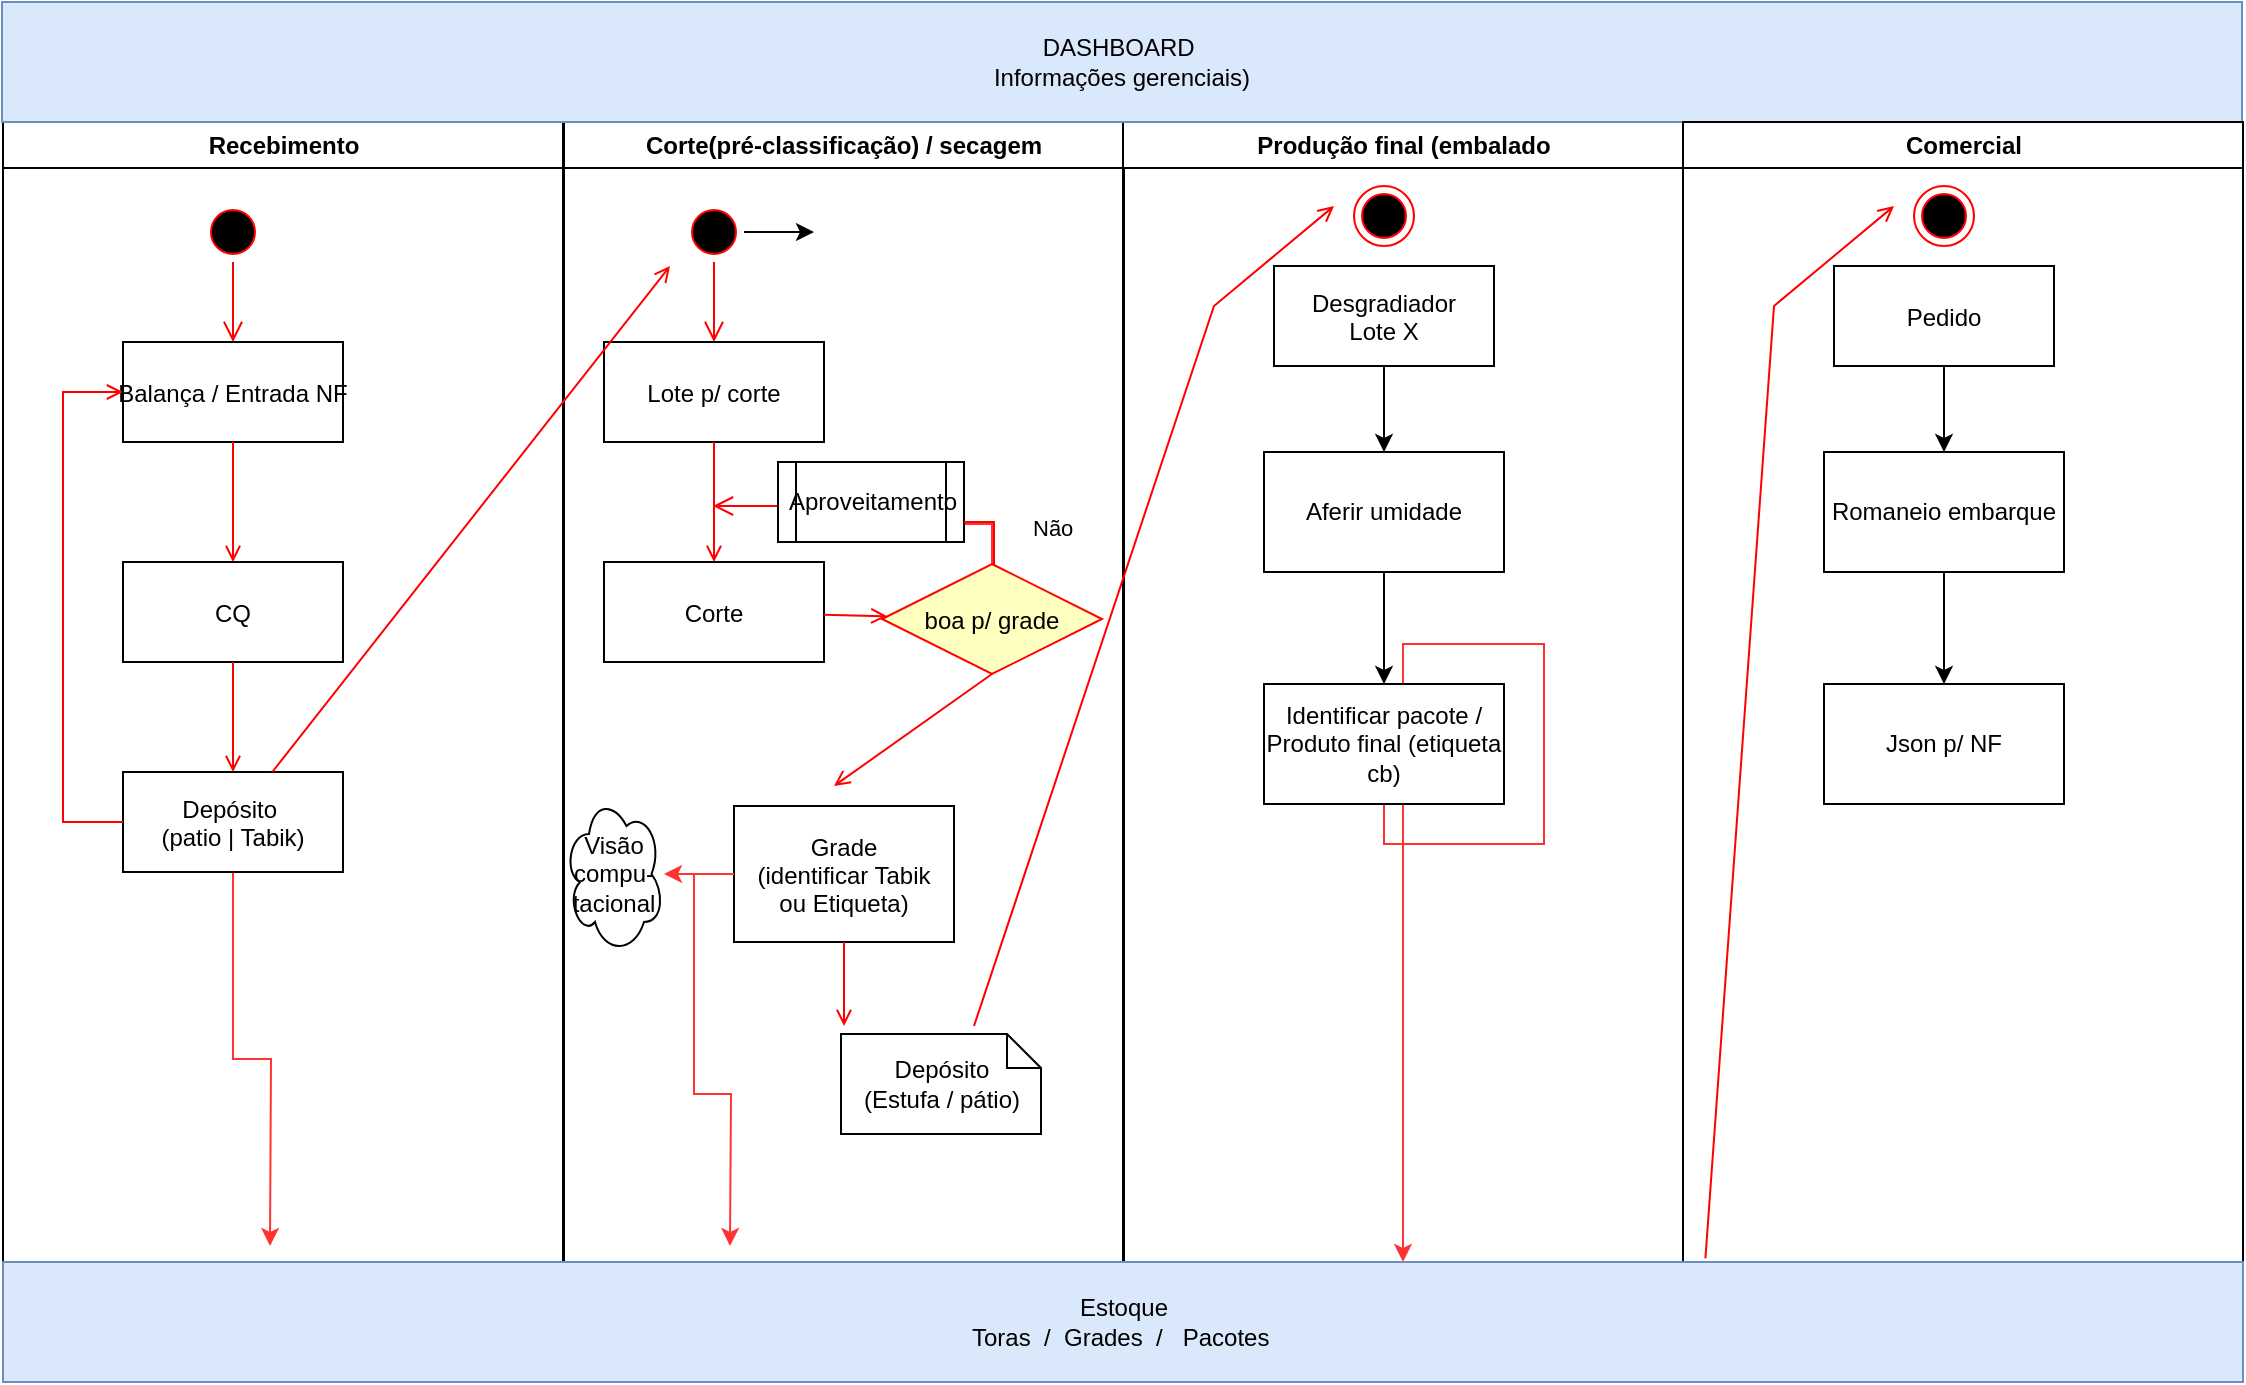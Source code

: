 <mxfile version="14.8.1" type="github">
  <diagram name="Page-1" id="e7e014a7-5840-1c2e-5031-d8a46d1fe8dd">
    <mxGraphModel dx="1014" dy="545" grid="1" gridSize="10" guides="1" tooltips="1" connect="1" arrows="1" fold="1" page="1" pageScale="1" pageWidth="1169" pageHeight="826" background="none" math="0" shadow="0">
      <root>
        <mxCell id="0" />
        <mxCell id="1" parent="0" />
        <mxCell id="2" value="Recebimento" style="swimlane;whiteSpace=wrap" parent="1" vertex="1">
          <mxGeometry x="36.5" y="128" width="280" height="570" as="geometry" />
        </mxCell>
        <mxCell id="5" value="" style="ellipse;shape=startState;fillColor=#000000;strokeColor=#ff0000;" parent="2" vertex="1">
          <mxGeometry x="100" y="40" width="30" height="30" as="geometry" />
        </mxCell>
        <mxCell id="6" value="" style="edgeStyle=elbowEdgeStyle;elbow=horizontal;verticalAlign=bottom;endArrow=open;endSize=8;strokeColor=#FF0000;endFill=1;rounded=0" parent="2" source="5" target="7" edge="1">
          <mxGeometry x="100" y="40" as="geometry">
            <mxPoint x="115" y="110" as="targetPoint" />
          </mxGeometry>
        </mxCell>
        <mxCell id="7" value="Balança / Entrada NF" style="" parent="2" vertex="1">
          <mxGeometry x="60" y="110" width="110" height="50" as="geometry" />
        </mxCell>
        <mxCell id="8" value="CQ" style="" parent="2" vertex="1">
          <mxGeometry x="60" y="220" width="110" height="50" as="geometry" />
        </mxCell>
        <mxCell id="9" value="" style="endArrow=open;strokeColor=#FF0000;endFill=1;rounded=0" parent="2" source="7" target="8" edge="1">
          <mxGeometry relative="1" as="geometry" />
        </mxCell>
        <mxCell id="lAZd5NCJZbFxyWjqJA0O-63" style="edgeStyle=orthogonalEdgeStyle;rounded=0;orthogonalLoop=1;jettySize=auto;html=1;strokeColor=#FF3333;" edge="1" parent="2" source="10">
          <mxGeometry relative="1" as="geometry">
            <mxPoint x="133.5" y="562" as="targetPoint" />
          </mxGeometry>
        </mxCell>
        <mxCell id="10" value="Depósito &#xa;(patio | Tabik)" style="" parent="2" vertex="1">
          <mxGeometry x="60" y="325" width="110" height="50" as="geometry" />
        </mxCell>
        <mxCell id="11" value="" style="endArrow=open;strokeColor=#FF0000;endFill=1;rounded=0" parent="2" source="8" target="10" edge="1">
          <mxGeometry relative="1" as="geometry" />
        </mxCell>
        <mxCell id="12" value="" style="edgeStyle=elbowEdgeStyle;elbow=horizontal;strokeColor=#FF0000;endArrow=open;endFill=1;rounded=0" parent="2" source="10" target="7" edge="1">
          <mxGeometry width="100" height="100" relative="1" as="geometry">
            <mxPoint x="160" y="290" as="sourcePoint" />
            <mxPoint x="260" y="190" as="targetPoint" />
            <Array as="points">
              <mxPoint x="30" y="250" />
            </Array>
          </mxGeometry>
        </mxCell>
        <mxCell id="3" value="Corte(pré-classificação) / secagem" style="swimlane;whiteSpace=wrap" parent="1" vertex="1">
          <mxGeometry x="317" y="128" width="280" height="570" as="geometry" />
        </mxCell>
        <mxCell id="lAZd5NCJZbFxyWjqJA0O-42" value="" style="edgeStyle=orthogonalEdgeStyle;rounded=0;orthogonalLoop=1;jettySize=auto;html=1;" edge="1" parent="3" source="13">
          <mxGeometry relative="1" as="geometry">
            <mxPoint x="125" y="55" as="targetPoint" />
          </mxGeometry>
        </mxCell>
        <mxCell id="13" value="" style="ellipse;shape=startState;fillColor=#000000;strokeColor=#ff0000;" parent="3" vertex="1">
          <mxGeometry x="60" y="40" width="30" height="30" as="geometry" />
        </mxCell>
        <mxCell id="14" value="" style="edgeStyle=elbowEdgeStyle;elbow=horizontal;verticalAlign=bottom;endArrow=open;endSize=8;strokeColor=#FF0000;endFill=1;rounded=0" parent="3" source="13" target="15" edge="1">
          <mxGeometry x="40" y="20" as="geometry">
            <mxPoint x="55" y="90" as="targetPoint" />
          </mxGeometry>
        </mxCell>
        <mxCell id="15" value="Lote p/ corte" style="" parent="3" vertex="1">
          <mxGeometry x="20" y="110" width="110" height="50" as="geometry" />
        </mxCell>
        <mxCell id="16" value="Corte" style="" parent="3" vertex="1">
          <mxGeometry x="20" y="220" width="110" height="50" as="geometry" />
        </mxCell>
        <mxCell id="17" value="" style="endArrow=open;strokeColor=#FF0000;endFill=1;rounded=0" parent="3" source="15" target="16" edge="1">
          <mxGeometry relative="1" as="geometry" />
        </mxCell>
        <object label="" id="19">
          <mxCell style="endArrow=open;strokeColor=#FF0000;endFill=1;rounded=0;exitX=0.5;exitY=1;exitDx=0;exitDy=0;" parent="3" source="21" edge="1">
            <mxGeometry relative="1" as="geometry">
              <mxPoint x="135" y="332" as="targetPoint" />
            </mxGeometry>
          </mxCell>
        </object>
        <mxCell id="lAZd5NCJZbFxyWjqJA0O-71" value="" style="edgeStyle=orthogonalEdgeStyle;rounded=0;orthogonalLoop=1;jettySize=auto;html=1;strokeColor=#FF3333;" edge="1" parent="3" source="21" target="lAZd5NCJZbFxyWjqJA0O-46">
          <mxGeometry relative="1" as="geometry" />
        </mxCell>
        <mxCell id="21" value="boa p/ grade" style="rhombus;fillColor=#ffffc0;strokeColor=#ff0000;" parent="3" vertex="1">
          <mxGeometry x="159" y="221" width="110" height="55" as="geometry" />
        </mxCell>
        <mxCell id="22" value="Não" style="edgeStyle=elbowEdgeStyle;elbow=horizontal;align=left;verticalAlign=bottom;endArrow=open;endSize=8;strokeColor=#FF0000;exitX=0.5;exitY=0;endFill=1;rounded=0;startArrow=none;" parent="3" source="lAZd5NCJZbFxyWjqJA0O-46" edge="1">
          <mxGeometry x="-1" y="90" relative="1" as="geometry">
            <mxPoint x="74.5" y="192" as="targetPoint" />
            <Array as="points" />
            <mxPoint x="79" y="-48" as="offset" />
          </mxGeometry>
        </mxCell>
        <mxCell id="24" value="" style="endArrow=open;strokeColor=#FF0000;endFill=1;rounded=0" parent="3" source="16" target="21" edge="1">
          <mxGeometry relative="1" as="geometry" />
        </mxCell>
        <mxCell id="lAZd5NCJZbFxyWjqJA0O-69" value="" style="edgeStyle=orthogonalEdgeStyle;rounded=0;orthogonalLoop=1;jettySize=auto;html=1;strokeColor=#FF3333;" edge="1" parent="3" source="30" target="lAZd5NCJZbFxyWjqJA0O-68">
          <mxGeometry relative="1" as="geometry" />
        </mxCell>
        <mxCell id="30" value="Grade&#xa;(identificar Tabik &#xa;ou Etiqueta)" style="" parent="3" vertex="1">
          <mxGeometry x="85" y="342" width="110" height="68" as="geometry" />
        </mxCell>
        <mxCell id="31" value="Depósito&#xa;(Estufa / pátio)" style="shape=note;whiteSpace=wrap;size=17" parent="3" vertex="1">
          <mxGeometry x="138.5" y="456" width="100" height="50" as="geometry" />
        </mxCell>
        <mxCell id="41" value="" style="edgeStyle=elbowEdgeStyle;elbow=horizontal;strokeColor=#FF0000;endArrow=open;endFill=1;rounded=0;exitX=0.5;exitY=1;exitDx=0;exitDy=0;" parent="3" source="30" edge="1">
          <mxGeometry width="100" height="100" relative="1" as="geometry">
            <mxPoint x="60" y="480" as="sourcePoint" />
            <mxPoint x="140" y="452" as="targetPoint" />
            <Array as="points">
              <mxPoint x="140" y="422" />
              <mxPoint x="85" y="450" />
              <mxPoint x="195" y="400" />
            </Array>
          </mxGeometry>
        </mxCell>
        <mxCell id="lAZd5NCJZbFxyWjqJA0O-46" value="Aproveitamento" style="shape=process;whiteSpace=wrap;html=1;backgroundOutline=1;strokeColor=#000000;fillColor=#FFFFFF;" vertex="1" parent="3">
          <mxGeometry x="107" y="170" width="93" height="40" as="geometry" />
        </mxCell>
        <mxCell id="lAZd5NCJZbFxyWjqJA0O-47" value="" style="edgeStyle=elbowEdgeStyle;elbow=horizontal;align=left;verticalAlign=bottom;endArrow=none;endSize=8;strokeColor=#FF0000;exitX=0.5;exitY=0;endFill=1;rounded=0;" edge="1" parent="3" source="21" target="lAZd5NCJZbFxyWjqJA0O-46">
          <mxGeometry x="-1" relative="1" as="geometry">
            <mxPoint x="519.5" y="342" as="targetPoint" />
            <Array as="points">
              <mxPoint x="215" y="200" />
              <mxPoint x="635" y="330" />
            </Array>
            <mxPoint x="659" y="371" as="sourcePoint" />
          </mxGeometry>
        </mxCell>
        <mxCell id="lAZd5NCJZbFxyWjqJA0O-68" value="Visão compu-tacional&lt;br&gt;" style="ellipse;shape=cloud;whiteSpace=wrap;html=1;" vertex="1" parent="3">
          <mxGeometry y="336" width="50" height="80" as="geometry" />
        </mxCell>
        <mxCell id="4" value="Produção final (embalado" style="swimlane;whiteSpace=wrap" parent="1" vertex="1">
          <mxGeometry x="596.5" y="128" width="280" height="570" as="geometry" />
        </mxCell>
        <mxCell id="lAZd5NCJZbFxyWjqJA0O-49" value="" style="edgeStyle=orthogonalEdgeStyle;rounded=0;orthogonalLoop=1;jettySize=auto;html=1;" edge="1" parent="4" source="33" target="lAZd5NCJZbFxyWjqJA0O-48">
          <mxGeometry relative="1" as="geometry" />
        </mxCell>
        <mxCell id="33" value="Desgradiador&#xa;Lote X" style="" parent="4" vertex="1">
          <mxGeometry x="75.5" y="72" width="110" height="50" as="geometry" />
        </mxCell>
        <mxCell id="37" value="" style="edgeStyle=none;strokeColor=#FF0000;endArrow=open;endFill=1;rounded=0" parent="4" edge="1">
          <mxGeometry width="100" height="100" relative="1" as="geometry">
            <mxPoint x="-74.5" y="452" as="sourcePoint" />
            <mxPoint x="105.5" y="42" as="targetPoint" />
            <Array as="points">
              <mxPoint x="45.5" y="92" />
            </Array>
          </mxGeometry>
        </mxCell>
        <mxCell id="38" value="" style="ellipse;shape=endState;fillColor=#000000;strokeColor=#ff0000" parent="4" vertex="1">
          <mxGeometry x="115.5" y="32" width="30" height="30" as="geometry" />
        </mxCell>
        <mxCell id="lAZd5NCJZbFxyWjqJA0O-51" value="" style="edgeStyle=orthogonalEdgeStyle;rounded=0;orthogonalLoop=1;jettySize=auto;html=1;" edge="1" parent="4" source="lAZd5NCJZbFxyWjqJA0O-48" target="lAZd5NCJZbFxyWjqJA0O-50">
          <mxGeometry relative="1" as="geometry" />
        </mxCell>
        <mxCell id="lAZd5NCJZbFxyWjqJA0O-48" value="Aferir umidade" style="whiteSpace=wrap;html=1;" vertex="1" parent="4">
          <mxGeometry x="70.5" y="165" width="120" height="60" as="geometry" />
        </mxCell>
        <mxCell id="lAZd5NCJZbFxyWjqJA0O-72" style="edgeStyle=orthogonalEdgeStyle;rounded=0;orthogonalLoop=1;jettySize=auto;html=1;exitX=0.5;exitY=1;exitDx=0;exitDy=0;entryX=0.5;entryY=1;entryDx=0;entryDy=0;strokeColor=#FF3333;" edge="1" parent="4" source="lAZd5NCJZbFxyWjqJA0O-50" target="4">
          <mxGeometry relative="1" as="geometry" />
        </mxCell>
        <mxCell id="lAZd5NCJZbFxyWjqJA0O-50" value="Identificar pacote / Produto final (etiqueta cb)" style="whiteSpace=wrap;html=1;" vertex="1" parent="4">
          <mxGeometry x="70.5" y="281" width="120" height="60" as="geometry" />
        </mxCell>
        <mxCell id="20" value="" style="endArrow=open;strokeColor=#FF0000;endFill=1;rounded=0" parent="1" source="10" edge="1">
          <mxGeometry relative="1" as="geometry">
            <mxPoint x="370" y="200" as="targetPoint" />
          </mxGeometry>
        </mxCell>
        <mxCell id="lAZd5NCJZbFxyWjqJA0O-53" value="DASHBOARD&amp;nbsp;&lt;br&gt;Informações gerenciais)" style="rounded=0;whiteSpace=wrap;html=1;fillColor=#dae8fc;strokeColor=#6c8ebf;" vertex="1" parent="1">
          <mxGeometry x="36" y="68" width="1120" height="60" as="geometry" />
        </mxCell>
        <mxCell id="lAZd5NCJZbFxyWjqJA0O-54" value="Comercial" style="swimlane;whiteSpace=wrap" vertex="1" parent="1">
          <mxGeometry x="876.5" y="128" width="280" height="570" as="geometry" />
        </mxCell>
        <mxCell id="lAZd5NCJZbFxyWjqJA0O-55" value="" style="edgeStyle=orthogonalEdgeStyle;rounded=0;orthogonalLoop=1;jettySize=auto;html=1;" edge="1" parent="lAZd5NCJZbFxyWjqJA0O-54" source="lAZd5NCJZbFxyWjqJA0O-56" target="lAZd5NCJZbFxyWjqJA0O-60">
          <mxGeometry relative="1" as="geometry" />
        </mxCell>
        <mxCell id="lAZd5NCJZbFxyWjqJA0O-56" value="Pedido" style="" vertex="1" parent="lAZd5NCJZbFxyWjqJA0O-54">
          <mxGeometry x="75.5" y="72" width="110" height="50" as="geometry" />
        </mxCell>
        <mxCell id="lAZd5NCJZbFxyWjqJA0O-57" value="" style="edgeStyle=none;strokeColor=#FF0000;endArrow=open;endFill=1;rounded=0;exitX=0.76;exitY=-0.03;exitDx=0;exitDy=0;exitPerimeter=0;" edge="1" parent="lAZd5NCJZbFxyWjqJA0O-54" source="lAZd5NCJZbFxyWjqJA0O-62">
          <mxGeometry width="100" height="100" relative="1" as="geometry">
            <mxPoint x="-74.5" y="472" as="sourcePoint" />
            <mxPoint x="105.5" y="42" as="targetPoint" />
            <Array as="points">
              <mxPoint x="45.5" y="92" />
            </Array>
          </mxGeometry>
        </mxCell>
        <mxCell id="lAZd5NCJZbFxyWjqJA0O-58" value="" style="ellipse;shape=endState;fillColor=#000000;strokeColor=#ff0000" vertex="1" parent="lAZd5NCJZbFxyWjqJA0O-54">
          <mxGeometry x="115.5" y="32" width="30" height="30" as="geometry" />
        </mxCell>
        <mxCell id="lAZd5NCJZbFxyWjqJA0O-59" value="" style="edgeStyle=orthogonalEdgeStyle;rounded=0;orthogonalLoop=1;jettySize=auto;html=1;" edge="1" parent="lAZd5NCJZbFxyWjqJA0O-54" source="lAZd5NCJZbFxyWjqJA0O-60" target="lAZd5NCJZbFxyWjqJA0O-61">
          <mxGeometry relative="1" as="geometry" />
        </mxCell>
        <mxCell id="lAZd5NCJZbFxyWjqJA0O-60" value="Romaneio embarque" style="whiteSpace=wrap;html=1;" vertex="1" parent="lAZd5NCJZbFxyWjqJA0O-54">
          <mxGeometry x="70.5" y="165" width="120" height="60" as="geometry" />
        </mxCell>
        <mxCell id="lAZd5NCJZbFxyWjqJA0O-61" value="Json p/ NF" style="whiteSpace=wrap;html=1;" vertex="1" parent="lAZd5NCJZbFxyWjqJA0O-54">
          <mxGeometry x="70.5" y="281" width="120" height="60" as="geometry" />
        </mxCell>
        <mxCell id="lAZd5NCJZbFxyWjqJA0O-62" value="Estoque&lt;br&gt;Toras&amp;nbsp; /&amp;nbsp; Grades&amp;nbsp; /&amp;nbsp; &amp;nbsp;Pacotes&amp;nbsp;" style="rounded=0;whiteSpace=wrap;html=1;fillColor=#dae8fc;strokeColor=#6c8ebf;" vertex="1" parent="1">
          <mxGeometry x="36.5" y="698" width="1120" height="60" as="geometry" />
        </mxCell>
        <mxCell id="lAZd5NCJZbFxyWjqJA0O-65" style="edgeStyle=orthogonalEdgeStyle;rounded=0;orthogonalLoop=1;jettySize=auto;html=1;strokeColor=#FF3333;" edge="1" parent="1" source="30">
          <mxGeometry relative="1" as="geometry">
            <mxPoint x="400.0" y="690" as="targetPoint" />
          </mxGeometry>
        </mxCell>
      </root>
    </mxGraphModel>
  </diagram>
</mxfile>
